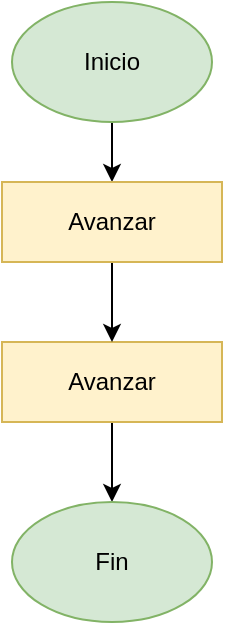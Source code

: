 <mxfile version="26.0.15" pages="10">
  <diagram id="C5RBs43oDa-KdzZeNtuy" name="Maze 1">
    <mxGraphModel grid="0" page="1" gridSize="10" guides="1" tooltips="1" connect="1" arrows="1" fold="1" pageScale="1" pageWidth="827" pageHeight="1169" math="0" shadow="0">
      <root>
        <object label="" id="WIyWlLk6GJQsqaUBKTNV-0">
          <mxCell />
        </object>
        <mxCell id="WIyWlLk6GJQsqaUBKTNV-1" parent="WIyWlLk6GJQsqaUBKTNV-0" />
        <mxCell id="lNbxIyndWfyPGCtf0kys-1" value="" style="edgeStyle=orthogonalEdgeStyle;rounded=0;orthogonalLoop=1;jettySize=auto;html=1;" edge="1" parent="WIyWlLk6GJQsqaUBKTNV-1" source="q9ImSeuvMhbNCHdWfSFt-0" target="q9ImSeuvMhbNCHdWfSFt-2">
          <mxGeometry relative="1" as="geometry" />
        </mxCell>
        <mxCell id="q9ImSeuvMhbNCHdWfSFt-0" value="Inicio" style="ellipse;whiteSpace=wrap;html=1;fillColor=#d5e8d4;strokeColor=#82b366;" vertex="1" parent="WIyWlLk6GJQsqaUBKTNV-1">
          <mxGeometry x="160" y="60" width="100" height="60" as="geometry" />
        </mxCell>
        <mxCell id="q9ImSeuvMhbNCHdWfSFt-5" style="edgeStyle=orthogonalEdgeStyle;rounded=0;orthogonalLoop=1;jettySize=auto;html=1;exitX=0.5;exitY=1;exitDx=0;exitDy=0;entryX=0.5;entryY=0;entryDx=0;entryDy=0;" edge="1" parent="WIyWlLk6GJQsqaUBKTNV-1" source="q9ImSeuvMhbNCHdWfSFt-1" target="q9ImSeuvMhbNCHdWfSFt-3">
          <mxGeometry relative="1" as="geometry" />
        </mxCell>
        <mxCell id="q9ImSeuvMhbNCHdWfSFt-1" value="Avanzar" style="rounded=0;whiteSpace=wrap;html=1;fillColor=#fff2cc;strokeColor=#d6b656;" vertex="1" parent="WIyWlLk6GJQsqaUBKTNV-1">
          <mxGeometry x="155" y="230" width="110" height="40" as="geometry" />
        </mxCell>
        <mxCell id="lNbxIyndWfyPGCtf0kys-2" value="" style="edgeStyle=orthogonalEdgeStyle;rounded=0;orthogonalLoop=1;jettySize=auto;html=1;" edge="1" parent="WIyWlLk6GJQsqaUBKTNV-1" source="q9ImSeuvMhbNCHdWfSFt-2" target="q9ImSeuvMhbNCHdWfSFt-1">
          <mxGeometry relative="1" as="geometry" />
        </mxCell>
        <mxCell id="q9ImSeuvMhbNCHdWfSFt-2" value="Avanzar" style="rounded=0;whiteSpace=wrap;html=1;fillColor=#fff2cc;strokeColor=#d6b656;" vertex="1" parent="WIyWlLk6GJQsqaUBKTNV-1">
          <mxGeometry x="155" y="150" width="110" height="40" as="geometry" />
        </mxCell>
        <mxCell id="q9ImSeuvMhbNCHdWfSFt-3" value="Fin" style="ellipse;whiteSpace=wrap;html=1;fillColor=#d5e8d4;strokeColor=#82b366;" vertex="1" parent="WIyWlLk6GJQsqaUBKTNV-1">
          <mxGeometry x="160" y="310" width="100" height="60" as="geometry" />
        </mxCell>
      </root>
    </mxGraphModel>
  </diagram>
  <diagram name="Maze 2" id="xLeY3JK1k-K9wL_eDaAi">
    <mxGraphModel grid="0" page="1" gridSize="10" guides="1" tooltips="1" connect="1" arrows="1" fold="1" pageScale="1" pageWidth="827" pageHeight="1169" math="0" shadow="0">
      <root>
        <object label="" id="eWAbbQelNKfvKveQxjId-0">
          <mxCell />
        </object>
        <mxCell id="eWAbbQelNKfvKveQxjId-1" parent="eWAbbQelNKfvKveQxjId-0" />
        <mxCell id="GWHrXbcT75hd5paqR2jF-2" style="edgeStyle=orthogonalEdgeStyle;rounded=0;orthogonalLoop=1;jettySize=auto;html=1;exitX=0.5;exitY=1;exitDx=0;exitDy=0;entryX=0.5;entryY=0;entryDx=0;entryDy=0;" edge="1" parent="eWAbbQelNKfvKveQxjId-1" source="0UqaMIrAf1Wf5Qk_LHZ6-0" target="ODAqleV5Y3lOjbVDqaVV-0">
          <mxGeometry relative="1" as="geometry" />
        </mxCell>
        <mxCell id="eWAbbQelNKfvKveQxjId-3" value="Inicio" style="ellipse;whiteSpace=wrap;html=1;fillColor=#d5e8d4;strokeColor=#82b366;" vertex="1" parent="eWAbbQelNKfvKveQxjId-1">
          <mxGeometry x="165" y="157" width="100" height="60" as="geometry" />
        </mxCell>
        <mxCell id="GWHrXbcT75hd5paqR2jF-1" style="edgeStyle=orthogonalEdgeStyle;rounded=0;orthogonalLoop=1;jettySize=auto;html=1;exitX=0.5;exitY=1;exitDx=0;exitDy=0;entryX=0.5;entryY=0;entryDx=0;entryDy=0;" edge="1" parent="eWAbbQelNKfvKveQxjId-1" source="eWAbbQelNKfvKveQxjId-5" target="eWAbbQelNKfvKveQxjId-6">
          <mxGeometry relative="1" as="geometry" />
        </mxCell>
        <mxCell id="eWAbbQelNKfvKveQxjId-5" value="Girar a la izquierda" style="rounded=0;whiteSpace=wrap;html=1;fillColor=#e1d5e7;strokeColor=#9673a6;" vertex="1" parent="eWAbbQelNKfvKveQxjId-1">
          <mxGeometry x="160" y="409" width="110" height="40" as="geometry" />
        </mxCell>
        <mxCell id="GWHrXbcT75hd5paqR2jF-4" style="edgeStyle=orthogonalEdgeStyle;rounded=0;orthogonalLoop=1;jettySize=auto;html=1;exitX=0.5;exitY=1;exitDx=0;exitDy=0;entryX=0.5;entryY=0;entryDx=0;entryDy=0;" edge="1" parent="eWAbbQelNKfvKveQxjId-1" source="eWAbbQelNKfvKveQxjId-6" target="ODAqleV5Y3lOjbVDqaVV-1">
          <mxGeometry relative="1" as="geometry" />
        </mxCell>
        <mxCell id="eWAbbQelNKfvKveQxjId-6" value="Avanzar" style="rounded=0;whiteSpace=wrap;html=1;fillColor=#fff2cc;strokeColor=#d6b656;" vertex="1" parent="eWAbbQelNKfvKveQxjId-1">
          <mxGeometry x="160" y="479" width="110" height="40" as="geometry" />
        </mxCell>
        <mxCell id="eWAbbQelNKfvKveQxjId-7" value="Fin" style="ellipse;whiteSpace=wrap;html=1;fillColor=#d5e8d4;strokeColor=#82b366;" vertex="1" parent="eWAbbQelNKfvKveQxjId-1">
          <mxGeometry x="165" y="689" width="100" height="60" as="geometry" />
        </mxCell>
        <mxCell id="GWHrXbcT75hd5paqR2jF-3" style="edgeStyle=orthogonalEdgeStyle;rounded=0;orthogonalLoop=1;jettySize=auto;html=1;exitX=0.5;exitY=1;exitDx=0;exitDy=0;entryX=0.5;entryY=0;entryDx=0;entryDy=0;" edge="1" parent="eWAbbQelNKfvKveQxjId-1" source="ODAqleV5Y3lOjbVDqaVV-0" target="eWAbbQelNKfvKveQxjId-5">
          <mxGeometry relative="1" as="geometry" />
        </mxCell>
        <mxCell id="h7QZcWLGPaQrqeLIFbZY-2" style="edgeStyle=orthogonalEdgeStyle;rounded=0;orthogonalLoop=1;jettySize=auto;html=1;exitX=0;exitY=0.5;exitDx=0;exitDy=0;entryX=0;entryY=0.5;entryDx=0;entryDy=0;" edge="1" parent="eWAbbQelNKfvKveQxjId-1" source="ODAqleV5Y3lOjbVDqaVV-0" target="0UqaMIrAf1Wf5Qk_LHZ6-0">
          <mxGeometry relative="1" as="geometry">
            <Array as="points">
              <mxPoint x="111" y="359" />
              <mxPoint x="111" y="275" />
            </Array>
          </mxGeometry>
        </mxCell>
        <mxCell id="ODAqleV5Y3lOjbVDqaVV-0" value="Avanzar" style="rounded=0;whiteSpace=wrap;html=1;fillColor=#fff2cc;strokeColor=#d6b656;" vertex="1" parent="eWAbbQelNKfvKveQxjId-1">
          <mxGeometry x="160" y="339" width="110" height="40" as="geometry" />
        </mxCell>
        <mxCell id="GWHrXbcT75hd5paqR2jF-5" style="edgeStyle=orthogonalEdgeStyle;rounded=0;orthogonalLoop=1;jettySize=auto;html=1;exitX=0.5;exitY=1;exitDx=0;exitDy=0;entryX=0.5;entryY=0;entryDx=0;entryDy=0;" edge="1" parent="eWAbbQelNKfvKveQxjId-1" source="ODAqleV5Y3lOjbVDqaVV-1" target="ODAqleV5Y3lOjbVDqaVV-3">
          <mxGeometry relative="1" as="geometry" />
        </mxCell>
        <mxCell id="ODAqleV5Y3lOjbVDqaVV-1" value="Girar a la derecha" style="rounded=0;whiteSpace=wrap;html=1;fillColor=#e1d5e7;strokeColor=#9673a6;" vertex="1" parent="eWAbbQelNKfvKveQxjId-1">
          <mxGeometry x="160" y="549" width="110" height="40" as="geometry" />
        </mxCell>
        <mxCell id="GWHrXbcT75hd5paqR2jF-6" style="edgeStyle=orthogonalEdgeStyle;rounded=0;orthogonalLoop=1;jettySize=auto;html=1;exitX=0.5;exitY=1;exitDx=0;exitDy=0;entryX=0.5;entryY=0;entryDx=0;entryDy=0;" edge="1" parent="eWAbbQelNKfvKveQxjId-1" source="ODAqleV5Y3lOjbVDqaVV-3" target="eWAbbQelNKfvKveQxjId-7">
          <mxGeometry relative="1" as="geometry" />
        </mxCell>
        <mxCell id="ODAqleV5Y3lOjbVDqaVV-3" value="Avanzar" style="rounded=0;whiteSpace=wrap;html=1;fillColor=#fff2cc;strokeColor=#d6b656;" vertex="1" parent="eWAbbQelNKfvKveQxjId-1">
          <mxGeometry x="160" y="619" width="110" height="40" as="geometry" />
        </mxCell>
        <mxCell id="0UqaMIrAf1Wf5Qk_LHZ6-1" value="" style="edgeStyle=orthogonalEdgeStyle;rounded=0;orthogonalLoop=1;jettySize=auto;html=1;exitX=0.5;exitY=1;exitDx=0;exitDy=0;entryX=0.5;entryY=0;entryDx=0;entryDy=0;" edge="1" parent="eWAbbQelNKfvKveQxjId-1" source="eWAbbQelNKfvKveQxjId-3" target="0UqaMIrAf1Wf5Qk_LHZ6-0">
          <mxGeometry relative="1" as="geometry">
            <mxPoint x="215" y="135" as="sourcePoint" />
            <mxPoint x="215" y="339" as="targetPoint" />
          </mxGeometry>
        </mxCell>
        <mxCell id="h7QZcWLGPaQrqeLIFbZY-1" style="edgeStyle=orthogonalEdgeStyle;rounded=0;orthogonalLoop=1;jettySize=auto;html=1;exitX=1;exitY=0.5;exitDx=0;exitDy=0;entryX=1;entryY=0.5;entryDx=0;entryDy=0;" edge="1" parent="eWAbbQelNKfvKveQxjId-1" source="0UqaMIrAf1Wf5Qk_LHZ6-0" target="eWAbbQelNKfvKveQxjId-7">
          <mxGeometry relative="1" as="geometry" />
        </mxCell>
        <mxCell id="0UqaMIrAf1Wf5Qk_LHZ6-0" value="Mientras (avatar!=meta)" style="rhombus;whiteSpace=wrap;html=1;fillColor=#f8cecc;strokeColor=#b85450;" vertex="1" parent="eWAbbQelNKfvKveQxjId-1">
          <mxGeometry x="134.25" y="238" width="161.5" height="73" as="geometry" />
        </mxCell>
        <mxCell id="h7QZcWLGPaQrqeLIFbZY-3" value="No" style="text;html=1;align=center;verticalAlign=middle;whiteSpace=wrap;rounded=0;" vertex="1" parent="eWAbbQelNKfvKveQxjId-1">
          <mxGeometry x="282" y="252" width="60" height="30" as="geometry" />
        </mxCell>
        <mxCell id="h7QZcWLGPaQrqeLIFbZY-4" value="Si" style="text;html=1;align=center;verticalAlign=middle;whiteSpace=wrap;rounded=0;" vertex="1" parent="eWAbbQelNKfvKveQxjId-1">
          <mxGeometry x="167" y="306" width="60" height="30" as="geometry" />
        </mxCell>
      </root>
    </mxGraphModel>
  </diagram>
  <diagram name="Maze 3" id="GX_OpWTbNuQJCNo0JiHS">
    <mxGraphModel grid="0" page="1" gridSize="10" guides="1" tooltips="1" connect="1" arrows="1" fold="1" pageScale="1" pageWidth="827" pageHeight="1169" math="0" shadow="0">
      <root>
        <object label="" id="vf6O0I3QBfcexqoi14Es-0">
          <mxCell />
        </object>
        <mxCell id="vf6O0I3QBfcexqoi14Es-1" parent="vf6O0I3QBfcexqoi14Es-0" />
        <mxCell id="M2ncnHnghbb2UGD4jL_7-1" style="edgeStyle=orthogonalEdgeStyle;rounded=0;orthogonalLoop=1;jettySize=auto;html=1;exitX=0.5;exitY=1;exitDx=0;exitDy=0;entryX=0.5;entryY=0;entryDx=0;entryDy=0;" edge="1" parent="vf6O0I3QBfcexqoi14Es-1" source="vf6O0I3QBfcexqoi14Es-3" target="M2ncnHnghbb2UGD4jL_7-0">
          <mxGeometry relative="1" as="geometry" />
        </mxCell>
        <mxCell id="vf6O0I3QBfcexqoi14Es-3" value="Inicio" style="ellipse;whiteSpace=wrap;html=1;fillColor=#d5e8d4;strokeColor=#82b366;" vertex="1" parent="vf6O0I3QBfcexqoi14Es-1">
          <mxGeometry x="167" y="90" width="100" height="60" as="geometry" />
        </mxCell>
        <mxCell id="vf6O0I3QBfcexqoi14Es-7" value="Fin" style="ellipse;whiteSpace=wrap;html=1;fillColor=#d5e8d4;strokeColor=#82b366;" vertex="1" parent="vf6O0I3QBfcexqoi14Es-1">
          <mxGeometry x="165" y="344" width="100" height="60" as="geometry" />
        </mxCell>
        <mxCell id="M2ncnHnghbb2UGD4jL_7-3" style="edgeStyle=orthogonalEdgeStyle;rounded=0;orthogonalLoop=1;jettySize=auto;html=1;exitX=0.5;exitY=1;exitDx=0;exitDy=0;entryX=0.5;entryY=0;entryDx=0;entryDy=0;" edge="1" parent="vf6O0I3QBfcexqoi14Es-1" source="vf6O0I3QBfcexqoi14Es-8" target="vf6O0I3QBfcexqoi14Es-7">
          <mxGeometry relative="1" as="geometry" />
        </mxCell>
        <mxCell id="M2ncnHnghbb2UGD4jL_7-6" style="edgeStyle=orthogonalEdgeStyle;rounded=0;orthogonalLoop=1;jettySize=auto;html=1;exitX=0;exitY=0.5;exitDx=0;exitDy=0;entryX=0;entryY=0.5;entryDx=0;entryDy=0;" edge="1" parent="vf6O0I3QBfcexqoi14Es-1" source="vf6O0I3QBfcexqoi14Es-8" target="M2ncnHnghbb2UGD4jL_7-0">
          <mxGeometry relative="1" as="geometry">
            <Array as="points">
              <mxPoint x="112" y="297" />
              <mxPoint x="112" y="214" />
            </Array>
          </mxGeometry>
        </mxCell>
        <mxCell id="vf6O0I3QBfcexqoi14Es-8" value="Avanzar" style="rounded=0;whiteSpace=wrap;html=1;fillColor=#fff2cc;strokeColor=#d6b656;" vertex="1" parent="vf6O0I3QBfcexqoi14Es-1">
          <mxGeometry x="160" y="277" width="110" height="40" as="geometry" />
        </mxCell>
        <mxCell id="M2ncnHnghbb2UGD4jL_7-2" style="edgeStyle=orthogonalEdgeStyle;rounded=0;orthogonalLoop=1;jettySize=auto;html=1;exitX=0.5;exitY=1;exitDx=0;exitDy=0;entryX=0.5;entryY=0;entryDx=0;entryDy=0;" edge="1" parent="vf6O0I3QBfcexqoi14Es-1" source="M2ncnHnghbb2UGD4jL_7-0" target="vf6O0I3QBfcexqoi14Es-8">
          <mxGeometry relative="1" as="geometry" />
        </mxCell>
        <mxCell id="M2ncnHnghbb2UGD4jL_7-5" style="edgeStyle=orthogonalEdgeStyle;rounded=0;orthogonalLoop=1;jettySize=auto;html=1;exitX=1;exitY=0.5;exitDx=0;exitDy=0;entryX=1;entryY=0.5;entryDx=0;entryDy=0;" edge="1" parent="vf6O0I3QBfcexqoi14Es-1" source="M2ncnHnghbb2UGD4jL_7-0" target="vf6O0I3QBfcexqoi14Es-7">
          <mxGeometry relative="1" as="geometry" />
        </mxCell>
        <mxCell id="M2ncnHnghbb2UGD4jL_7-0" value="Mientras (avatar!=meta)" style="rhombus;whiteSpace=wrap;html=1;fillColor=#f8cecc;strokeColor=#b85450;" vertex="1" parent="vf6O0I3QBfcexqoi14Es-1">
          <mxGeometry x="134.25" y="177" width="161.5" height="73" as="geometry" />
        </mxCell>
        <mxCell id="M2ncnHnghbb2UGD4jL_7-7" value="Si" style="text;html=1;align=center;verticalAlign=middle;whiteSpace=wrap;rounded=0;" vertex="1" parent="vf6O0I3QBfcexqoi14Es-1">
          <mxGeometry x="167" y="247" width="60" height="30" as="geometry" />
        </mxCell>
        <mxCell id="M2ncnHnghbb2UGD4jL_7-11" value="No" style="text;html=1;align=center;verticalAlign=middle;whiteSpace=wrap;rounded=0;" vertex="1" parent="vf6O0I3QBfcexqoi14Es-1">
          <mxGeometry x="275" y="188" width="60" height="30" as="geometry" />
        </mxCell>
      </root>
    </mxGraphModel>
  </diagram>
  <diagram name="Maze 4" id="AOimOrfKdyatUBLZKbT0">
    <mxGraphModel dx="794" dy="436" grid="1" gridSize="10" guides="1" tooltips="1" connect="1" arrows="1" fold="1" page="1" pageScale="1" pageWidth="827" pageHeight="1169" math="0" shadow="0">
      <root>
        <object label="" id="5sFkzkgpcINkqiPhBMsN-0">
          <mxCell />
        </object>
        <mxCell id="5sFkzkgpcINkqiPhBMsN-1" parent="5sFkzkgpcINkqiPhBMsN-0" />
        <mxCell id="5sFkzkgpcINkqiPhBMsN-2" value="" style="rounded=0;html=1;jettySize=auto;orthogonalLoop=1;fontSize=11;endArrow=block;endFill=0;endSize=8;strokeWidth=1;shadow=0;labelBackgroundColor=none;edgeStyle=orthogonalEdgeStyle;exitX=0.5;exitY=1;exitDx=0;exitDy=0;entryX=0.5;entryY=0;entryDx=0;entryDy=0;" edge="1" parent="5sFkzkgpcINkqiPhBMsN-1" source="5sFkzkgpcINkqiPhBMsN-3" target="5sFkzkgpcINkqiPhBMsN-5">
          <mxGeometry relative="1" as="geometry">
            <mxPoint x="50" y="230" as="targetPoint" />
          </mxGeometry>
        </mxCell>
        <mxCell id="5sFkzkgpcINkqiPhBMsN-3" value="Inicio" style="ellipse;whiteSpace=wrap;html=1;" vertex="1" parent="5sFkzkgpcINkqiPhBMsN-1">
          <mxGeometry x="165" y="80" width="100" height="60" as="geometry" />
        </mxCell>
        <mxCell id="5sFkzkgpcINkqiPhBMsN-4" style="edgeStyle=orthogonalEdgeStyle;rounded=0;orthogonalLoop=1;jettySize=auto;html=1;exitX=0.5;exitY=1;exitDx=0;exitDy=0;entryX=0.5;entryY=0;entryDx=0;entryDy=0;" edge="1" parent="5sFkzkgpcINkqiPhBMsN-1" source="5sFkzkgpcINkqiPhBMsN-5" target="5sFkzkgpcINkqiPhBMsN-7">
          <mxGeometry relative="1" as="geometry" />
        </mxCell>
        <mxCell id="5sFkzkgpcINkqiPhBMsN-5" value="Girar a la izquierda" style="rounded=0;whiteSpace=wrap;html=1;" vertex="1" parent="5sFkzkgpcINkqiPhBMsN-1">
          <mxGeometry x="160" y="230" width="110" height="40" as="geometry" />
        </mxCell>
        <mxCell id="5sFkzkgpcINkqiPhBMsN-6" value="Avanzar" style="rounded=0;whiteSpace=wrap;html=1;" vertex="1" parent="5sFkzkgpcINkqiPhBMsN-1">
          <mxGeometry x="160" y="300" width="110" height="40" as="geometry" />
        </mxCell>
        <mxCell id="5sFkzkgpcINkqiPhBMsN-7" value="Fin" style="ellipse;whiteSpace=wrap;html=1;" vertex="1" parent="5sFkzkgpcINkqiPhBMsN-1">
          <mxGeometry x="165" y="510" width="100" height="60" as="geometry" />
        </mxCell>
        <mxCell id="5sFkzkgpcINkqiPhBMsN-8" value="Avanzar" style="rounded=0;whiteSpace=wrap;html=1;" vertex="1" parent="5sFkzkgpcINkqiPhBMsN-1">
          <mxGeometry x="160" y="160" width="110" height="40" as="geometry" />
        </mxCell>
        <mxCell id="5sFkzkgpcINkqiPhBMsN-9" value="Girar a la derecha" style="rounded=0;whiteSpace=wrap;html=1;" vertex="1" parent="5sFkzkgpcINkqiPhBMsN-1">
          <mxGeometry x="160" y="370" width="110" height="40" as="geometry" />
        </mxCell>
        <mxCell id="5sFkzkgpcINkqiPhBMsN-10" value="Avanzar" style="rounded=0;whiteSpace=wrap;html=1;" vertex="1" parent="5sFkzkgpcINkqiPhBMsN-1">
          <mxGeometry x="160" y="440" width="110" height="40" as="geometry" />
        </mxCell>
      </root>
    </mxGraphModel>
  </diagram>
  <diagram name="Lv Maze 5" id="GTnnnJMWoXmLqktAYnkH">
    <mxGraphModel grid="0" page="1" gridSize="10" guides="1" tooltips="1" connect="1" arrows="1" fold="1" pageScale="1" pageWidth="827" pageHeight="1169" math="0" shadow="0">
      <root>
        <object label="" id="T_Uz_qkjNui-0_t-_GEA-0">
          <mxCell />
        </object>
        <mxCell id="T_Uz_qkjNui-0_t-_GEA-1" parent="T_Uz_qkjNui-0_t-_GEA-0" />
        <mxCell id="YZF6mEg84i6d9HVhI9vv-1" style="edgeStyle=orthogonalEdgeStyle;rounded=0;orthogonalLoop=1;jettySize=auto;html=1;exitX=0.5;exitY=1;exitDx=0;exitDy=0;entryX=0.5;entryY=0;entryDx=0;entryDy=0;" edge="1" parent="T_Uz_qkjNui-0_t-_GEA-1" source="T_Uz_qkjNui-0_t-_GEA-3" target="T_Uz_qkjNui-0_t-_GEA-11">
          <mxGeometry relative="1" as="geometry" />
        </mxCell>
        <mxCell id="T_Uz_qkjNui-0_t-_GEA-3" value="Inicio" style="ellipse;whiteSpace=wrap;html=1;fillColor=#d5e8d4;strokeColor=#82b366;" vertex="1" parent="T_Uz_qkjNui-0_t-_GEA-1">
          <mxGeometry x="165" y="157" width="100" height="60" as="geometry" />
        </mxCell>
        <mxCell id="YZF6mEg84i6d9HVhI9vv-4" style="edgeStyle=orthogonalEdgeStyle;rounded=0;orthogonalLoop=1;jettySize=auto;html=1;exitX=0.5;exitY=1;exitDx=0;exitDy=0;entryX=0.5;entryY=0;entryDx=0;entryDy=0;" edge="1" parent="T_Uz_qkjNui-0_t-_GEA-1" source="T_Uz_qkjNui-0_t-_GEA-5" target="T_Uz_qkjNui-0_t-_GEA-18">
          <mxGeometry relative="1" as="geometry" />
        </mxCell>
        <mxCell id="T_Uz_qkjNui-0_t-_GEA-5" value="Girar a la izquierda" style="rounded=0;whiteSpace=wrap;html=1;fillColor=#e1d5e7;strokeColor=#9673a6;" vertex="1" parent="T_Uz_qkjNui-0_t-_GEA-1">
          <mxGeometry x="160" y="394" width="110" height="43" as="geometry" />
        </mxCell>
        <mxCell id="YZF6mEg84i6d9HVhI9vv-3" style="edgeStyle=orthogonalEdgeStyle;rounded=0;orthogonalLoop=1;jettySize=auto;html=1;exitX=0.5;exitY=1;exitDx=0;exitDy=0;entryX=0.5;entryY=0;entryDx=0;entryDy=0;" edge="1" parent="T_Uz_qkjNui-0_t-_GEA-1" source="T_Uz_qkjNui-0_t-_GEA-7" target="T_Uz_qkjNui-0_t-_GEA-5">
          <mxGeometry relative="1" as="geometry" />
        </mxCell>
        <mxCell id="T_Uz_qkjNui-0_t-_GEA-7" value="Avanzar" style="rounded=0;whiteSpace=wrap;html=1;fillColor=#fff2cc;strokeColor=#d6b656;" vertex="1" parent="T_Uz_qkjNui-0_t-_GEA-1">
          <mxGeometry x="160" y="323" width="110" height="40" as="geometry" />
        </mxCell>
        <mxCell id="T_Uz_qkjNui-0_t-_GEA-8" value="Fin" style="ellipse;whiteSpace=wrap;html=1;fillColor=#d5e8d4;strokeColor=#82b366;" vertex="1" parent="T_Uz_qkjNui-0_t-_GEA-1">
          <mxGeometry x="165" y="639" width="100" height="60" as="geometry" />
        </mxCell>
        <mxCell id="YZF6mEg84i6d9HVhI9vv-2" style="edgeStyle=orthogonalEdgeStyle;rounded=0;orthogonalLoop=1;jettySize=auto;html=1;exitX=0.5;exitY=1;exitDx=0;exitDy=0;entryX=0.5;entryY=0;entryDx=0;entryDy=0;" edge="1" parent="T_Uz_qkjNui-0_t-_GEA-1" source="T_Uz_qkjNui-0_t-_GEA-11" target="T_Uz_qkjNui-0_t-_GEA-7">
          <mxGeometry relative="1" as="geometry" />
        </mxCell>
        <mxCell id="T_Uz_qkjNui-0_t-_GEA-11" value="Avanzar" style="rounded=0;whiteSpace=wrap;html=1;fillColor=#fff2cc;strokeColor=#d6b656;" vertex="1" parent="T_Uz_qkjNui-0_t-_GEA-1">
          <mxGeometry x="160" y="249" width="110" height="40" as="geometry" />
        </mxCell>
        <mxCell id="T_Uz_qkjNui-0_t-_GEA-14" style="edgeStyle=orthogonalEdgeStyle;rounded=0;orthogonalLoop=1;jettySize=auto;html=1;exitX=0.5;exitY=1;exitDx=0;exitDy=0;entryX=0.5;entryY=0;entryDx=0;entryDy=0;" edge="1" parent="T_Uz_qkjNui-0_t-_GEA-1" source="T_Uz_qkjNui-0_t-_GEA-15" target="T_Uz_qkjNui-0_t-_GEA-8">
          <mxGeometry relative="1" as="geometry" />
        </mxCell>
        <mxCell id="YZF6mEg84i6d9HVhI9vv-7" style="edgeStyle=orthogonalEdgeStyle;rounded=0;orthogonalLoop=1;jettySize=auto;html=1;exitX=0;exitY=0.5;exitDx=0;exitDy=0;entryX=0;entryY=0.5;entryDx=0;entryDy=0;" edge="1" parent="T_Uz_qkjNui-0_t-_GEA-1" source="T_Uz_qkjNui-0_t-_GEA-15" target="T_Uz_qkjNui-0_t-_GEA-18">
          <mxGeometry relative="1" as="geometry">
            <Array as="points">
              <mxPoint x="110" y="591" />
              <mxPoint x="110" y="502" />
            </Array>
          </mxGeometry>
        </mxCell>
        <mxCell id="T_Uz_qkjNui-0_t-_GEA-15" value="Avanzar" style="rounded=0;whiteSpace=wrap;html=1;fillColor=#fff2cc;strokeColor=#d6b656;" vertex="1" parent="T_Uz_qkjNui-0_t-_GEA-1">
          <mxGeometry x="160" y="571" width="110" height="40" as="geometry" />
        </mxCell>
        <mxCell id="YZF6mEg84i6d9HVhI9vv-5" style="edgeStyle=orthogonalEdgeStyle;rounded=0;orthogonalLoop=1;jettySize=auto;html=1;exitX=0.5;exitY=1;exitDx=0;exitDy=0;entryX=0.5;entryY=0;entryDx=0;entryDy=0;" edge="1" parent="T_Uz_qkjNui-0_t-_GEA-1" source="T_Uz_qkjNui-0_t-_GEA-18" target="T_Uz_qkjNui-0_t-_GEA-15">
          <mxGeometry relative="1" as="geometry" />
        </mxCell>
        <mxCell id="YZF6mEg84i6d9HVhI9vv-6" style="edgeStyle=orthogonalEdgeStyle;rounded=0;orthogonalLoop=1;jettySize=auto;html=1;exitX=1;exitY=0.5;exitDx=0;exitDy=0;entryX=1;entryY=0.5;entryDx=0;entryDy=0;" edge="1" parent="T_Uz_qkjNui-0_t-_GEA-1" source="T_Uz_qkjNui-0_t-_GEA-18" target="T_Uz_qkjNui-0_t-_GEA-8">
          <mxGeometry relative="1" as="geometry" />
        </mxCell>
        <mxCell id="T_Uz_qkjNui-0_t-_GEA-18" value="Mientras (avatar!=meta)" style="rhombus;whiteSpace=wrap;html=1;fillColor=#f8cecc;strokeColor=#b85450;" vertex="1" parent="T_Uz_qkjNui-0_t-_GEA-1">
          <mxGeometry x="134.25" y="465" width="161.5" height="73" as="geometry" />
        </mxCell>
        <mxCell id="T_Uz_qkjNui-0_t-_GEA-19" value="No" style="text;html=1;align=center;verticalAlign=middle;whiteSpace=wrap;rounded=0;" vertex="1" parent="T_Uz_qkjNui-0_t-_GEA-1">
          <mxGeometry x="281" y="478" width="60" height="30" as="geometry" />
        </mxCell>
        <mxCell id="T_Uz_qkjNui-0_t-_GEA-20" value="Si" style="text;html=1;align=center;verticalAlign=middle;whiteSpace=wrap;rounded=0;" vertex="1" parent="T_Uz_qkjNui-0_t-_GEA-1">
          <mxGeometry x="170" y="535" width="60" height="30" as="geometry" />
        </mxCell>
      </root>
    </mxGraphModel>
  </diagram>
  <diagram name="Lv Maze 6" id="ALTt1kKQJiURyJHher2Y">
    <mxGraphModel grid="0" page="1" gridSize="10" guides="1" tooltips="1" connect="1" arrows="1" fold="1" pageScale="1" pageWidth="827" pageHeight="1169" math="0" shadow="0">
      <root>
        <object label="" id="QPD4beMsfIuTnH1juohF-0">
          <mxCell />
        </object>
        <mxCell id="QPD4beMsfIuTnH1juohF-1" parent="QPD4beMsfIuTnH1juohF-0" />
        <mxCell id="Zt0quSvaP1jIfyblQpZo-1" style="edgeStyle=orthogonalEdgeStyle;rounded=0;orthogonalLoop=1;jettySize=auto;html=1;exitX=0.5;exitY=1;exitDx=0;exitDy=0;entryX=0.5;entryY=0;entryDx=0;entryDy=0;" edge="1" parent="QPD4beMsfIuTnH1juohF-1" source="QPD4beMsfIuTnH1juohF-3" target="Zt0quSvaP1jIfyblQpZo-0">
          <mxGeometry relative="1" as="geometry" />
        </mxCell>
        <mxCell id="QPD4beMsfIuTnH1juohF-3" value="Inicio" style="ellipse;whiteSpace=wrap;html=1;fillColor=#d5e8d4;strokeColor=#82b366;" vertex="1" parent="QPD4beMsfIuTnH1juohF-1">
          <mxGeometry x="165" y="157" width="100" height="60" as="geometry" />
        </mxCell>
        <mxCell id="Zt0quSvaP1jIfyblQpZo-9" style="edgeStyle=orthogonalEdgeStyle;rounded=0;orthogonalLoop=1;jettySize=auto;html=1;exitX=0.5;exitY=1;exitDx=0;exitDy=0;entryX=0.5;entryY=0;entryDx=0;entryDy=0;" edge="1" parent="QPD4beMsfIuTnH1juohF-1" source="QPD4beMsfIuTnH1juohF-5" target="QPD4beMsfIuTnH1juohF-13">
          <mxGeometry relative="1" as="geometry" />
        </mxCell>
        <mxCell id="QPD4beMsfIuTnH1juohF-5" value="Girar a la izquierda" style="rounded=0;whiteSpace=wrap;html=1;fillColor=#e1d5e7;strokeColor=#9673a6;" vertex="1" parent="QPD4beMsfIuTnH1juohF-1">
          <mxGeometry x="160" y="492" width="110" height="43" as="geometry" />
        </mxCell>
        <mxCell id="Zt0quSvaP1jIfyblQpZo-3" style="edgeStyle=orthogonalEdgeStyle;rounded=0;orthogonalLoop=1;jettySize=auto;html=1;exitX=0.5;exitY=1;exitDx=0;exitDy=0;entryX=0.5;entryY=0;entryDx=0;entryDy=0;" edge="1" parent="QPD4beMsfIuTnH1juohF-1" source="QPD4beMsfIuTnH1juohF-7" target="QPD4beMsfIuTnH1juohF-16">
          <mxGeometry relative="1" as="geometry" />
        </mxCell>
        <mxCell id="Zt0quSvaP1jIfyblQpZo-5" style="edgeStyle=orthogonalEdgeStyle;rounded=0;orthogonalLoop=1;jettySize=auto;html=1;exitX=0;exitY=0.5;exitDx=0;exitDy=0;entryX=0;entryY=0.5;entryDx=0;entryDy=0;" edge="1" parent="QPD4beMsfIuTnH1juohF-1" source="QPD4beMsfIuTnH1juohF-7" target="Zt0quSvaP1jIfyblQpZo-0">
          <mxGeometry relative="1" as="geometry">
            <Array as="points">
              <mxPoint x="107" y="351" />
              <mxPoint x="107" y="271" />
            </Array>
          </mxGeometry>
        </mxCell>
        <mxCell id="QPD4beMsfIuTnH1juohF-7" value="Avanzar" style="rounded=0;whiteSpace=wrap;html=1;fillColor=#fff2cc;strokeColor=#d6b656;" vertex="1" parent="QPD4beMsfIuTnH1juohF-1">
          <mxGeometry x="160" y="331" width="110" height="40" as="geometry" />
        </mxCell>
        <mxCell id="QPD4beMsfIuTnH1juohF-8" value="Fin" style="ellipse;whiteSpace=wrap;html=1;fillColor=#d5e8d4;strokeColor=#82b366;" vertex="1" parent="QPD4beMsfIuTnH1juohF-1">
          <mxGeometry x="165" y="639" width="100" height="60" as="geometry" />
        </mxCell>
        <mxCell id="QPD4beMsfIuTnH1juohF-11" style="edgeStyle=orthogonalEdgeStyle;rounded=0;orthogonalLoop=1;jettySize=auto;html=1;exitX=0.5;exitY=1;exitDx=0;exitDy=0;entryX=0.5;entryY=0;entryDx=0;entryDy=0;" edge="1" parent="QPD4beMsfIuTnH1juohF-1" source="QPD4beMsfIuTnH1juohF-13" target="QPD4beMsfIuTnH1juohF-8">
          <mxGeometry relative="1" as="geometry" />
        </mxCell>
        <mxCell id="QPD4beMsfIuTnH1juohF-13" value="Avanzar" style="rounded=0;whiteSpace=wrap;html=1;fillColor=#fff2cc;strokeColor=#d6b656;" vertex="1" parent="QPD4beMsfIuTnH1juohF-1">
          <mxGeometry x="160" y="571" width="110" height="40" as="geometry" />
        </mxCell>
        <mxCell id="Zt0quSvaP1jIfyblQpZo-8" style="edgeStyle=orthogonalEdgeStyle;rounded=0;orthogonalLoop=1;jettySize=auto;html=1;exitX=0.5;exitY=1;exitDx=0;exitDy=0;entryX=0.5;entryY=0;entryDx=0;entryDy=0;" edge="1" parent="QPD4beMsfIuTnH1juohF-1" source="QPD4beMsfIuTnH1juohF-16" target="QPD4beMsfIuTnH1juohF-5">
          <mxGeometry relative="1" as="geometry" />
        </mxCell>
        <mxCell id="QPD4beMsfIuTnH1juohF-16" value="¿hay camino hacia la izquierda?" style="rhombus;whiteSpace=wrap;html=1;fillColor=#f8cecc;strokeColor=#b85450;" vertex="1" parent="QPD4beMsfIuTnH1juohF-1">
          <mxGeometry x="134.25" y="396" width="161.5" height="73" as="geometry" />
        </mxCell>
        <mxCell id="QPD4beMsfIuTnH1juohF-17" value="No" style="text;html=1;align=center;verticalAlign=middle;whiteSpace=wrap;rounded=0;" vertex="1" parent="QPD4beMsfIuTnH1juohF-1">
          <mxGeometry x="279" y="242" width="60" height="30" as="geometry" />
        </mxCell>
        <mxCell id="Zt0quSvaP1jIfyblQpZo-2" style="edgeStyle=orthogonalEdgeStyle;rounded=0;orthogonalLoop=1;jettySize=auto;html=1;exitX=0.5;exitY=1;exitDx=0;exitDy=0;entryX=0.5;entryY=0;entryDx=0;entryDy=0;" edge="1" parent="QPD4beMsfIuTnH1juohF-1" source="Zt0quSvaP1jIfyblQpZo-0" target="QPD4beMsfIuTnH1juohF-7">
          <mxGeometry relative="1" as="geometry" />
        </mxCell>
        <mxCell id="Zt0quSvaP1jIfyblQpZo-4" style="edgeStyle=orthogonalEdgeStyle;rounded=0;orthogonalLoop=1;jettySize=auto;html=1;exitX=1;exitY=0.5;exitDx=0;exitDy=0;entryX=1;entryY=0.5;entryDx=0;entryDy=0;" edge="1" parent="QPD4beMsfIuTnH1juohF-1" source="Zt0quSvaP1jIfyblQpZo-0" target="QPD4beMsfIuTnH1juohF-16">
          <mxGeometry relative="1" as="geometry" />
        </mxCell>
        <mxCell id="Zt0quSvaP1jIfyblQpZo-0" value="Mientras (avatar!=meta)" style="rhombus;whiteSpace=wrap;html=1;fillColor=#f8cecc;strokeColor=#b85450;" vertex="1" parent="QPD4beMsfIuTnH1juohF-1">
          <mxGeometry x="134.25" y="234" width="161.5" height="73" as="geometry" />
        </mxCell>
        <mxCell id="Zt0quSvaP1jIfyblQpZo-7" value="Si" style="text;html=1;align=center;verticalAlign=middle;whiteSpace=wrap;rounded=0;" vertex="1" parent="QPD4beMsfIuTnH1juohF-1">
          <mxGeometry x="165" y="301" width="60" height="30" as="geometry" />
        </mxCell>
        <mxCell id="Zt0quSvaP1jIfyblQpZo-12" value="Si" style="text;html=1;align=center;verticalAlign=middle;whiteSpace=wrap;rounded=0;" vertex="1" parent="QPD4beMsfIuTnH1juohF-1">
          <mxGeometry x="170" y="462" width="60" height="30" as="geometry" />
        </mxCell>
      </root>
    </mxGraphModel>
  </diagram>
  <diagram name="Lv Maze 7" id="zp-fKipH4fu8iQCzZgwC">
    <mxGraphModel grid="0" page="1" gridSize="10" guides="1" tooltips="1" connect="1" arrows="1" fold="1" pageScale="1" pageWidth="827" pageHeight="1169" math="0" shadow="0">
      <root>
        <object label="" id="DkaQbVP7UoNh8uB5CGjm-0">
          <mxCell />
        </object>
        <mxCell id="DkaQbVP7UoNh8uB5CGjm-1" parent="DkaQbVP7UoNh8uB5CGjm-0" />
        <mxCell id="DkaQbVP7UoNh8uB5CGjm-2" style="edgeStyle=orthogonalEdgeStyle;rounded=0;orthogonalLoop=1;jettySize=auto;html=1;exitX=0.5;exitY=1;exitDx=0;exitDy=0;entryX=0.5;entryY=0;entryDx=0;entryDy=0;" edge="1" parent="DkaQbVP7UoNh8uB5CGjm-1" source="DkaQbVP7UoNh8uB5CGjm-3" target="DkaQbVP7UoNh8uB5CGjm-17">
          <mxGeometry relative="1" as="geometry" />
        </mxCell>
        <mxCell id="DkaQbVP7UoNh8uB5CGjm-3" value="Inicio" style="ellipse;whiteSpace=wrap;html=1;fillColor=#d5e8d4;strokeColor=#82b366;" vertex="1" parent="DkaQbVP7UoNh8uB5CGjm-1">
          <mxGeometry x="165" y="157" width="100" height="60" as="geometry" />
        </mxCell>
        <mxCell id="DkaQbVP7UoNh8uB5CGjm-4" style="edgeStyle=orthogonalEdgeStyle;rounded=0;orthogonalLoop=1;jettySize=auto;html=1;exitX=0.5;exitY=1;exitDx=0;exitDy=0;entryX=0.5;entryY=0;entryDx=0;entryDy=0;" edge="1" parent="DkaQbVP7UoNh8uB5CGjm-1" source="DkaQbVP7UoNh8uB5CGjm-5" target="DkaQbVP7UoNh8uB5CGjm-11">
          <mxGeometry relative="1" as="geometry" />
        </mxCell>
        <mxCell id="DkaQbVP7UoNh8uB5CGjm-5" value="Girar a la derecha" style="rounded=0;whiteSpace=wrap;html=1;fillColor=#e1d5e7;strokeColor=#9673a6;" vertex="1" parent="DkaQbVP7UoNh8uB5CGjm-1">
          <mxGeometry x="160" y="492" width="110" height="43" as="geometry" />
        </mxCell>
        <mxCell id="DkaQbVP7UoNh8uB5CGjm-6" style="edgeStyle=orthogonalEdgeStyle;rounded=0;orthogonalLoop=1;jettySize=auto;html=1;exitX=0.5;exitY=1;exitDx=0;exitDy=0;entryX=0.5;entryY=0;entryDx=0;entryDy=0;" edge="1" parent="DkaQbVP7UoNh8uB5CGjm-1" source="DkaQbVP7UoNh8uB5CGjm-8" target="DkaQbVP7UoNh8uB5CGjm-13">
          <mxGeometry relative="1" as="geometry" />
        </mxCell>
        <mxCell id="DkaQbVP7UoNh8uB5CGjm-7" style="edgeStyle=orthogonalEdgeStyle;rounded=0;orthogonalLoop=1;jettySize=auto;html=1;exitX=0;exitY=0.5;exitDx=0;exitDy=0;entryX=0;entryY=0.5;entryDx=0;entryDy=0;" edge="1" parent="DkaQbVP7UoNh8uB5CGjm-1" source="DkaQbVP7UoNh8uB5CGjm-8" target="DkaQbVP7UoNh8uB5CGjm-17">
          <mxGeometry relative="1" as="geometry">
            <Array as="points">
              <mxPoint x="107" y="351" />
              <mxPoint x="107" y="271" />
            </Array>
          </mxGeometry>
        </mxCell>
        <mxCell id="DkaQbVP7UoNh8uB5CGjm-8" value="Avanzar" style="rounded=0;whiteSpace=wrap;html=1;fillColor=#fff2cc;strokeColor=#d6b656;" vertex="1" parent="DkaQbVP7UoNh8uB5CGjm-1">
          <mxGeometry x="160" y="331" width="110" height="40" as="geometry" />
        </mxCell>
        <mxCell id="DkaQbVP7UoNh8uB5CGjm-9" value="Fin" style="ellipse;whiteSpace=wrap;html=1;fillColor=#d5e8d4;strokeColor=#82b366;" vertex="1" parent="DkaQbVP7UoNh8uB5CGjm-1">
          <mxGeometry x="165" y="639" width="100" height="60" as="geometry" />
        </mxCell>
        <mxCell id="DkaQbVP7UoNh8uB5CGjm-10" style="edgeStyle=orthogonalEdgeStyle;rounded=0;orthogonalLoop=1;jettySize=auto;html=1;exitX=0.5;exitY=1;exitDx=0;exitDy=0;entryX=0.5;entryY=0;entryDx=0;entryDy=0;" edge="1" parent="DkaQbVP7UoNh8uB5CGjm-1" source="DkaQbVP7UoNh8uB5CGjm-11" target="DkaQbVP7UoNh8uB5CGjm-9">
          <mxGeometry relative="1" as="geometry" />
        </mxCell>
        <mxCell id="DkaQbVP7UoNh8uB5CGjm-11" value="Avanzar" style="rounded=0;whiteSpace=wrap;html=1;fillColor=#fff2cc;strokeColor=#d6b656;" vertex="1" parent="DkaQbVP7UoNh8uB5CGjm-1">
          <mxGeometry x="160" y="571" width="110" height="40" as="geometry" />
        </mxCell>
        <mxCell id="DkaQbVP7UoNh8uB5CGjm-12" style="edgeStyle=orthogonalEdgeStyle;rounded=0;orthogonalLoop=1;jettySize=auto;html=1;exitX=0.5;exitY=1;exitDx=0;exitDy=0;entryX=0.5;entryY=0;entryDx=0;entryDy=0;" edge="1" parent="DkaQbVP7UoNh8uB5CGjm-1" source="DkaQbVP7UoNh8uB5CGjm-13" target="DkaQbVP7UoNh8uB5CGjm-5">
          <mxGeometry relative="1" as="geometry" />
        </mxCell>
        <mxCell id="DkaQbVP7UoNh8uB5CGjm-13" value="¿hay camino hacia la derecha?" style="rhombus;whiteSpace=wrap;html=1;fillColor=#f8cecc;strokeColor=#b85450;" vertex="1" parent="DkaQbVP7UoNh8uB5CGjm-1">
          <mxGeometry x="134.25" y="396" width="161.5" height="73" as="geometry" />
        </mxCell>
        <mxCell id="DkaQbVP7UoNh8uB5CGjm-14" value="No" style="text;html=1;align=center;verticalAlign=middle;whiteSpace=wrap;rounded=0;" vertex="1" parent="DkaQbVP7UoNh8uB5CGjm-1">
          <mxGeometry x="279" y="242" width="60" height="30" as="geometry" />
        </mxCell>
        <mxCell id="DkaQbVP7UoNh8uB5CGjm-15" style="edgeStyle=orthogonalEdgeStyle;rounded=0;orthogonalLoop=1;jettySize=auto;html=1;exitX=0.5;exitY=1;exitDx=0;exitDy=0;entryX=0.5;entryY=0;entryDx=0;entryDy=0;" edge="1" parent="DkaQbVP7UoNh8uB5CGjm-1" source="DkaQbVP7UoNh8uB5CGjm-17" target="DkaQbVP7UoNh8uB5CGjm-8">
          <mxGeometry relative="1" as="geometry" />
        </mxCell>
        <mxCell id="DkaQbVP7UoNh8uB5CGjm-16" style="edgeStyle=orthogonalEdgeStyle;rounded=0;orthogonalLoop=1;jettySize=auto;html=1;exitX=1;exitY=0.5;exitDx=0;exitDy=0;entryX=1;entryY=0.5;entryDx=0;entryDy=0;" edge="1" parent="DkaQbVP7UoNh8uB5CGjm-1" source="DkaQbVP7UoNh8uB5CGjm-17" target="DkaQbVP7UoNh8uB5CGjm-13">
          <mxGeometry relative="1" as="geometry" />
        </mxCell>
        <mxCell id="DkaQbVP7UoNh8uB5CGjm-17" value="Mientras (avatar!=meta)" style="rhombus;whiteSpace=wrap;html=1;fillColor=#f8cecc;strokeColor=#b85450;" vertex="1" parent="DkaQbVP7UoNh8uB5CGjm-1">
          <mxGeometry x="134.25" y="234" width="161.5" height="73" as="geometry" />
        </mxCell>
        <mxCell id="DkaQbVP7UoNh8uB5CGjm-18" value="Si" style="text;html=1;align=center;verticalAlign=middle;whiteSpace=wrap;rounded=0;" vertex="1" parent="DkaQbVP7UoNh8uB5CGjm-1">
          <mxGeometry x="165" y="301" width="60" height="30" as="geometry" />
        </mxCell>
        <mxCell id="DkaQbVP7UoNh8uB5CGjm-19" value="Si" style="text;html=1;align=center;verticalAlign=middle;whiteSpace=wrap;rounded=0;" vertex="1" parent="DkaQbVP7UoNh8uB5CGjm-1">
          <mxGeometry x="170" y="462" width="60" height="30" as="geometry" />
        </mxCell>
      </root>
    </mxGraphModel>
  </diagram>
  <diagram name="Lv Maze 8" id="v-xZ_xpX44AzFwnYoqtS">
    <mxGraphModel grid="0" page="1" gridSize="10" guides="1" tooltips="1" connect="1" arrows="1" fold="1" pageScale="1" pageWidth="827" pageHeight="1169" math="0" shadow="0">
      <root>
        <object label="" id="DUeQE4_ntALbzddtGjO1-0">
          <mxCell />
        </object>
        <mxCell id="DUeQE4_ntALbzddtGjO1-1" parent="DUeQE4_ntALbzddtGjO1-0" />
        <mxCell id="DUeQE4_ntALbzddtGjO1-2" style="edgeStyle=orthogonalEdgeStyle;rounded=0;orthogonalLoop=1;jettySize=auto;html=1;exitX=0.5;exitY=1;exitDx=0;exitDy=0;entryX=0.5;entryY=0;entryDx=0;entryDy=0;" edge="1" parent="DUeQE4_ntALbzddtGjO1-1" source="DUeQE4_ntALbzddtGjO1-3" target="DUeQE4_ntALbzddtGjO1-17">
          <mxGeometry relative="1" as="geometry" />
        </mxCell>
        <mxCell id="DUeQE4_ntALbzddtGjO1-3" value="Inicio" style="ellipse;whiteSpace=wrap;html=1;fillColor=#d5e8d4;strokeColor=#82b366;" vertex="1" parent="DUeQE4_ntALbzddtGjO1-1">
          <mxGeometry x="165" y="157" width="100" height="60" as="geometry" />
        </mxCell>
        <mxCell id="C6e_yH65GSI7I0XzQ_2F-5" style="edgeStyle=orthogonalEdgeStyle;rounded=0;orthogonalLoop=1;jettySize=auto;html=1;exitX=0.5;exitY=1;exitDx=0;exitDy=0;entryX=0.5;entryY=1;entryDx=0;entryDy=0;" edge="1" parent="DUeQE4_ntALbzddtGjO1-1" source="DUeQE4_ntALbzddtGjO1-5" target="4lYNT80Koih__KcxRJ04-0">
          <mxGeometry relative="1" as="geometry">
            <Array as="points">
              <mxPoint x="215" y="579" />
              <mxPoint x="466" y="579" />
            </Array>
          </mxGeometry>
        </mxCell>
        <mxCell id="DUeQE4_ntALbzddtGjO1-5" value="Girar a la izquierda" style="rounded=0;whiteSpace=wrap;html=1;fillColor=#e1d5e7;strokeColor=#9673a6;" vertex="1" parent="DUeQE4_ntALbzddtGjO1-1">
          <mxGeometry x="160" y="492" width="110" height="43" as="geometry" />
        </mxCell>
        <mxCell id="DUeQE4_ntALbzddtGjO1-6" style="edgeStyle=orthogonalEdgeStyle;rounded=0;orthogonalLoop=1;jettySize=auto;html=1;exitX=0.5;exitY=1;exitDx=0;exitDy=0;entryX=0.5;entryY=0;entryDx=0;entryDy=0;" edge="1" parent="DUeQE4_ntALbzddtGjO1-1" source="DUeQE4_ntALbzddtGjO1-8" target="DUeQE4_ntALbzddtGjO1-13">
          <mxGeometry relative="1" as="geometry" />
        </mxCell>
        <mxCell id="DUeQE4_ntALbzddtGjO1-7" style="edgeStyle=orthogonalEdgeStyle;rounded=0;orthogonalLoop=1;jettySize=auto;html=1;exitX=0;exitY=0.5;exitDx=0;exitDy=0;entryX=0;entryY=0.5;entryDx=0;entryDy=0;" edge="1" parent="DUeQE4_ntALbzddtGjO1-1" source="DUeQE4_ntALbzddtGjO1-8" target="DUeQE4_ntALbzddtGjO1-17">
          <mxGeometry relative="1" as="geometry">
            <Array as="points">
              <mxPoint x="107" y="351" />
              <mxPoint x="107" y="271" />
            </Array>
          </mxGeometry>
        </mxCell>
        <mxCell id="DUeQE4_ntALbzddtGjO1-8" value="Avanzar" style="rounded=0;whiteSpace=wrap;html=1;fillColor=#fff2cc;strokeColor=#d6b656;" vertex="1" parent="DUeQE4_ntALbzddtGjO1-1">
          <mxGeometry x="160" y="331" width="110" height="40" as="geometry" />
        </mxCell>
        <mxCell id="DUeQE4_ntALbzddtGjO1-9" value="Fin" style="ellipse;whiteSpace=wrap;html=1;fillColor=#d5e8d4;strokeColor=#82b366;" vertex="1" parent="DUeQE4_ntALbzddtGjO1-1">
          <mxGeometry x="415.75" y="311" width="100" height="60" as="geometry" />
        </mxCell>
        <mxCell id="DUeQE4_ntALbzddtGjO1-12" style="edgeStyle=orthogonalEdgeStyle;rounded=0;orthogonalLoop=1;jettySize=auto;html=1;exitX=0.5;exitY=1;exitDx=0;exitDy=0;entryX=0.5;entryY=0;entryDx=0;entryDy=0;" edge="1" parent="DUeQE4_ntALbzddtGjO1-1" source="DUeQE4_ntALbzddtGjO1-13" target="DUeQE4_ntALbzddtGjO1-5">
          <mxGeometry relative="1" as="geometry" />
        </mxCell>
        <mxCell id="DUeQE4_ntALbzddtGjO1-13" value="¿hay camino hacia la izquierda?" style="rhombus;whiteSpace=wrap;html=1;fillColor=#f8cecc;strokeColor=#b85450;" vertex="1" parent="DUeQE4_ntALbzddtGjO1-1">
          <mxGeometry x="134.25" y="396" width="161.5" height="73" as="geometry" />
        </mxCell>
        <mxCell id="C6e_yH65GSI7I0XzQ_2F-6" style="edgeStyle=orthogonalEdgeStyle;rounded=0;orthogonalLoop=1;jettySize=auto;html=1;exitX=0.25;exitY=1;exitDx=0;exitDy=0;entryX=0;entryY=0.5;entryDx=0;entryDy=0;" edge="1" parent="DUeQE4_ntALbzddtGjO1-1" source="DUeQE4_ntALbzddtGjO1-14" target="4lYNT80Koih__KcxRJ04-0">
          <mxGeometry relative="1" as="geometry">
            <Array as="points">
              <mxPoint x="335" y="272" />
              <mxPoint x="335" y="514" />
            </Array>
          </mxGeometry>
        </mxCell>
        <mxCell id="DUeQE4_ntALbzddtGjO1-14" value="No" style="text;html=1;align=center;verticalAlign=middle;whiteSpace=wrap;rounded=0;" vertex="1" parent="DUeQE4_ntALbzddtGjO1-1">
          <mxGeometry x="279" y="242" width="60" height="30" as="geometry" />
        </mxCell>
        <mxCell id="DUeQE4_ntALbzddtGjO1-15" style="edgeStyle=orthogonalEdgeStyle;rounded=0;orthogonalLoop=1;jettySize=auto;html=1;exitX=0.5;exitY=1;exitDx=0;exitDy=0;entryX=0.5;entryY=0;entryDx=0;entryDy=0;" edge="1" parent="DUeQE4_ntALbzddtGjO1-1" source="DUeQE4_ntALbzddtGjO1-17" target="DUeQE4_ntALbzddtGjO1-8">
          <mxGeometry relative="1" as="geometry" />
        </mxCell>
        <mxCell id="DUeQE4_ntALbzddtGjO1-16" style="edgeStyle=orthogonalEdgeStyle;rounded=0;orthogonalLoop=1;jettySize=auto;html=1;exitX=1;exitY=0.5;exitDx=0;exitDy=0;entryX=1;entryY=0.5;entryDx=0;entryDy=0;" edge="1" parent="DUeQE4_ntALbzddtGjO1-1" source="DUeQE4_ntALbzddtGjO1-17" target="DUeQE4_ntALbzddtGjO1-13">
          <mxGeometry relative="1" as="geometry" />
        </mxCell>
        <mxCell id="DUeQE4_ntALbzddtGjO1-17" value="Mientras (avatar!=meta)" style="rhombus;whiteSpace=wrap;html=1;fillColor=#f8cecc;strokeColor=#b85450;" vertex="1" parent="DUeQE4_ntALbzddtGjO1-1">
          <mxGeometry x="134.25" y="234" width="161.5" height="73" as="geometry" />
        </mxCell>
        <mxCell id="DUeQE4_ntALbzddtGjO1-18" value="Si" style="text;html=1;align=center;verticalAlign=middle;whiteSpace=wrap;rounded=0;" vertex="1" parent="DUeQE4_ntALbzddtGjO1-1">
          <mxGeometry x="165" y="301" width="60" height="30" as="geometry" />
        </mxCell>
        <mxCell id="DUeQE4_ntALbzddtGjO1-19" value="Si" style="text;html=1;align=center;verticalAlign=middle;whiteSpace=wrap;rounded=0;" vertex="1" parent="DUeQE4_ntALbzddtGjO1-1">
          <mxGeometry x="170" y="462" width="60" height="30" as="geometry" />
        </mxCell>
        <mxCell id="C6e_yH65GSI7I0XzQ_2F-2" style="edgeStyle=orthogonalEdgeStyle;rounded=0;orthogonalLoop=1;jettySize=auto;html=1;exitX=0.5;exitY=0;exitDx=0;exitDy=0;entryX=0.5;entryY=1;entryDx=0;entryDy=0;" edge="1" parent="DUeQE4_ntALbzddtGjO1-1" source="4lYNT80Koih__KcxRJ04-0" target="4lYNT80Koih__KcxRJ04-1">
          <mxGeometry relative="1" as="geometry" />
        </mxCell>
        <mxCell id="4lYNT80Koih__KcxRJ04-0" value="¿hay camino hacia la derecha?" style="rhombus;whiteSpace=wrap;html=1;fillColor=#f8cecc;strokeColor=#b85450;" vertex="1" parent="DUeQE4_ntALbzddtGjO1-1">
          <mxGeometry x="385" y="477" width="161.5" height="73" as="geometry" />
        </mxCell>
        <mxCell id="C6e_yH65GSI7I0XzQ_2F-1" style="edgeStyle=orthogonalEdgeStyle;rounded=0;orthogonalLoop=1;jettySize=auto;html=1;exitX=0.5;exitY=0;exitDx=0;exitDy=0;entryX=0.5;entryY=1;entryDx=0;entryDy=0;" edge="1" parent="DUeQE4_ntALbzddtGjO1-1" source="4lYNT80Koih__KcxRJ04-1" target="DUeQE4_ntALbzddtGjO1-9">
          <mxGeometry relative="1" as="geometry" />
        </mxCell>
        <mxCell id="4lYNT80Koih__KcxRJ04-1" value="Girar a la derecha" style="rounded=0;whiteSpace=wrap;html=1;fillColor=#e1d5e7;strokeColor=#9673a6;" vertex="1" parent="DUeQE4_ntALbzddtGjO1-1">
          <mxGeometry x="410.75" y="405" width="110" height="43" as="geometry" />
        </mxCell>
        <mxCell id="C6e_yH65GSI7I0XzQ_2F-3" value="Si" style="text;html=1;align=center;verticalAlign=middle;whiteSpace=wrap;rounded=0;" vertex="1" parent="DUeQE4_ntALbzddtGjO1-1">
          <mxGeometry x="421" y="454" width="60" height="30" as="geometry" />
        </mxCell>
      </root>
    </mxGraphModel>
  </diagram>
  <diagram name="Lv Maze 9" id="0Ma9oMht3WtspPk8j94K">
    <mxGraphModel grid="0" page="1" gridSize="10" guides="1" tooltips="1" connect="1" arrows="1" fold="1" pageScale="1" pageWidth="827" pageHeight="1169" math="0" shadow="0">
      <root>
        <object label="" id="Q2Uy1ZJlOSWnEs5sL43g-0">
          <mxCell />
        </object>
        <mxCell id="Q2Uy1ZJlOSWnEs5sL43g-1" parent="Q2Uy1ZJlOSWnEs5sL43g-0" />
        <mxCell id="Q2Uy1ZJlOSWnEs5sL43g-2" style="edgeStyle=orthogonalEdgeStyle;rounded=0;orthogonalLoop=1;jettySize=auto;html=1;exitX=0.5;exitY=1;exitDx=0;exitDy=0;entryX=0.5;entryY=0;entryDx=0;entryDy=0;" edge="1" parent="Q2Uy1ZJlOSWnEs5sL43g-1" source="Q2Uy1ZJlOSWnEs5sL43g-3" target="Q2Uy1ZJlOSWnEs5sL43g-16">
          <mxGeometry relative="1" as="geometry" />
        </mxCell>
        <mxCell id="Q2Uy1ZJlOSWnEs5sL43g-3" value="Inicio" style="ellipse;whiteSpace=wrap;html=1;fillColor=#d5e8d4;strokeColor=#82b366;" vertex="1" parent="Q2Uy1ZJlOSWnEs5sL43g-1">
          <mxGeometry x="165" y="157" width="100" height="60" as="geometry" />
        </mxCell>
        <mxCell id="co_fPuQWUyITGnSn6aZH-2" style="edgeStyle=orthogonalEdgeStyle;rounded=0;orthogonalLoop=1;jettySize=auto;html=1;exitX=1;exitY=0.5;exitDx=0;exitDy=0;entryX=1;entryY=0.5;entryDx=0;entryDy=0;" edge="1" parent="Q2Uy1ZJlOSWnEs5sL43g-1" source="Q2Uy1ZJlOSWnEs5sL43g-5" target="Q2Uy1ZJlOSWnEs5sL43g-9">
          <mxGeometry relative="1" as="geometry">
            <Array as="points">
              <mxPoint x="301" y="514" />
              <mxPoint x="301" y="658" />
            </Array>
          </mxGeometry>
        </mxCell>
        <mxCell id="Q2Uy1ZJlOSWnEs5sL43g-5" value="Avanzar" style="rounded=0;whiteSpace=wrap;html=1;fillColor=#e1d5e7;strokeColor=#9673a6;" vertex="1" parent="Q2Uy1ZJlOSWnEs5sL43g-1">
          <mxGeometry x="160" y="492" width="110" height="43" as="geometry" />
        </mxCell>
        <mxCell id="Q2Uy1ZJlOSWnEs5sL43g-6" style="edgeStyle=orthogonalEdgeStyle;rounded=0;orthogonalLoop=1;jettySize=auto;html=1;exitX=0.5;exitY=1;exitDx=0;exitDy=0;entryX=0.5;entryY=0;entryDx=0;entryDy=0;" edge="1" parent="Q2Uy1ZJlOSWnEs5sL43g-1" source="Q2Uy1ZJlOSWnEs5sL43g-8" target="Q2Uy1ZJlOSWnEs5sL43g-11">
          <mxGeometry relative="1" as="geometry" />
        </mxCell>
        <mxCell id="Q2Uy1ZJlOSWnEs5sL43g-7" style="edgeStyle=orthogonalEdgeStyle;rounded=0;orthogonalLoop=1;jettySize=auto;html=1;exitX=0;exitY=0.5;exitDx=0;exitDy=0;entryX=0;entryY=0.5;entryDx=0;entryDy=0;" edge="1" parent="Q2Uy1ZJlOSWnEs5sL43g-1" source="Q2Uy1ZJlOSWnEs5sL43g-8" target="Q2Uy1ZJlOSWnEs5sL43g-16">
          <mxGeometry relative="1" as="geometry">
            <Array as="points">
              <mxPoint x="107" y="351" />
              <mxPoint x="107" y="271" />
            </Array>
          </mxGeometry>
        </mxCell>
        <mxCell id="Q2Uy1ZJlOSWnEs5sL43g-8" value="Avanzar" style="rounded=0;whiteSpace=wrap;html=1;fillColor=#fff2cc;strokeColor=#d6b656;" vertex="1" parent="Q2Uy1ZJlOSWnEs5sL43g-1">
          <mxGeometry x="160" y="331" width="110" height="40" as="geometry" />
        </mxCell>
        <mxCell id="Q2Uy1ZJlOSWnEs5sL43g-9" value="Fin" style="ellipse;whiteSpace=wrap;html=1;fillColor=#d5e8d4;strokeColor=#82b366;" vertex="1" parent="Q2Uy1ZJlOSWnEs5sL43g-1">
          <mxGeometry x="165" y="628" width="100" height="60" as="geometry" />
        </mxCell>
        <mxCell id="Q2Uy1ZJlOSWnEs5sL43g-10" style="edgeStyle=orthogonalEdgeStyle;rounded=0;orthogonalLoop=1;jettySize=auto;html=1;exitX=0.5;exitY=1;exitDx=0;exitDy=0;entryX=0.5;entryY=0;entryDx=0;entryDy=0;" edge="1" parent="Q2Uy1ZJlOSWnEs5sL43g-1" source="Q2Uy1ZJlOSWnEs5sL43g-11" target="Q2Uy1ZJlOSWnEs5sL43g-5">
          <mxGeometry relative="1" as="geometry" />
        </mxCell>
        <mxCell id="co_fPuQWUyITGnSn6aZH-0" style="edgeStyle=orthogonalEdgeStyle;rounded=0;orthogonalLoop=1;jettySize=auto;html=1;exitX=0;exitY=0.5;exitDx=0;exitDy=0;entryX=0;entryY=0.5;entryDx=0;entryDy=0;" edge="1" parent="Q2Uy1ZJlOSWnEs5sL43g-1" source="Q2Uy1ZJlOSWnEs5sL43g-11" target="Q2Uy1ZJlOSWnEs5sL43g-22">
          <mxGeometry relative="1" as="geometry" />
        </mxCell>
        <mxCell id="Q2Uy1ZJlOSWnEs5sL43g-11" value="¿hay camino adelante?" style="rhombus;whiteSpace=wrap;html=1;fillColor=#f8cecc;strokeColor=#b85450;" vertex="1" parent="Q2Uy1ZJlOSWnEs5sL43g-1">
          <mxGeometry x="134.25" y="396" width="161.5" height="73" as="geometry" />
        </mxCell>
        <mxCell id="Q2Uy1ZJlOSWnEs5sL43g-13" value="No" style="text;html=1;align=center;verticalAlign=middle;whiteSpace=wrap;rounded=0;" vertex="1" parent="Q2Uy1ZJlOSWnEs5sL43g-1">
          <mxGeometry x="279" y="242" width="60" height="30" as="geometry" />
        </mxCell>
        <mxCell id="Q2Uy1ZJlOSWnEs5sL43g-14" style="edgeStyle=orthogonalEdgeStyle;rounded=0;orthogonalLoop=1;jettySize=auto;html=1;exitX=0.5;exitY=1;exitDx=0;exitDy=0;entryX=0.5;entryY=0;entryDx=0;entryDy=0;" edge="1" parent="Q2Uy1ZJlOSWnEs5sL43g-1" source="Q2Uy1ZJlOSWnEs5sL43g-16" target="Q2Uy1ZJlOSWnEs5sL43g-8">
          <mxGeometry relative="1" as="geometry" />
        </mxCell>
        <mxCell id="Q2Uy1ZJlOSWnEs5sL43g-15" style="edgeStyle=orthogonalEdgeStyle;rounded=0;orthogonalLoop=1;jettySize=auto;html=1;exitX=1;exitY=0.5;exitDx=0;exitDy=0;entryX=1;entryY=0.5;entryDx=0;entryDy=0;" edge="1" parent="Q2Uy1ZJlOSWnEs5sL43g-1" source="Q2Uy1ZJlOSWnEs5sL43g-16" target="Q2Uy1ZJlOSWnEs5sL43g-11">
          <mxGeometry relative="1" as="geometry" />
        </mxCell>
        <mxCell id="Q2Uy1ZJlOSWnEs5sL43g-16" value="Mientras (avatar!=meta)" style="rhombus;whiteSpace=wrap;html=1;fillColor=#f8cecc;strokeColor=#b85450;" vertex="1" parent="Q2Uy1ZJlOSWnEs5sL43g-1">
          <mxGeometry x="134.25" y="234" width="161.5" height="73" as="geometry" />
        </mxCell>
        <mxCell id="Q2Uy1ZJlOSWnEs5sL43g-17" value="Si" style="text;html=1;align=center;verticalAlign=middle;whiteSpace=wrap;rounded=0;" vertex="1" parent="Q2Uy1ZJlOSWnEs5sL43g-1">
          <mxGeometry x="165" y="301" width="60" height="30" as="geometry" />
        </mxCell>
        <mxCell id="Q2Uy1ZJlOSWnEs5sL43g-18" value="Si" style="text;html=1;align=center;verticalAlign=middle;whiteSpace=wrap;rounded=0;" vertex="1" parent="Q2Uy1ZJlOSWnEs5sL43g-1">
          <mxGeometry x="170" y="462" width="60" height="30" as="geometry" />
        </mxCell>
        <mxCell id="co_fPuQWUyITGnSn6aZH-1" style="edgeStyle=orthogonalEdgeStyle;rounded=0;orthogonalLoop=1;jettySize=auto;html=1;exitX=0.5;exitY=1;exitDx=0;exitDy=0;entryX=0.5;entryY=0;entryDx=0;entryDy=0;" edge="1" parent="Q2Uy1ZJlOSWnEs5sL43g-1" source="Q2Uy1ZJlOSWnEs5sL43g-22" target="Q2Uy1ZJlOSWnEs5sL43g-9">
          <mxGeometry relative="1" as="geometry" />
        </mxCell>
        <mxCell id="Q2Uy1ZJlOSWnEs5sL43g-22" value="Girar a la izquierda" style="rounded=0;whiteSpace=wrap;html=1;fillColor=#e1d5e7;strokeColor=#9673a6;" vertex="1" parent="Q2Uy1ZJlOSWnEs5sL43g-1">
          <mxGeometry x="160" y="560" width="110" height="43" as="geometry" />
        </mxCell>
        <mxCell id="co_fPuQWUyITGnSn6aZH-3" value="Sino" style="text;html=1;align=center;verticalAlign=middle;whiteSpace=wrap;rounded=0;" vertex="1" parent="Q2Uy1ZJlOSWnEs5sL43g-1">
          <mxGeometry x="107" y="551" width="60" height="30" as="geometry" />
        </mxCell>
      </root>
    </mxGraphModel>
  </diagram>
  <diagram name="Lv Maze 10" id="yhrj-JJZ5sk3jPvL5ySd">
    <mxGraphModel dx="934" dy="513" grid="0" gridSize="10" guides="1" tooltips="1" connect="1" arrows="1" fold="1" page="1" pageScale="1" pageWidth="827" pageHeight="1169" math="0" shadow="0">
      <root>
        <object label="" id="2eaqfVDUO0WVbIuXCS2u-0">
          <mxCell />
        </object>
        <mxCell id="2eaqfVDUO0WVbIuXCS2u-1" parent="2eaqfVDUO0WVbIuXCS2u-0" />
        <mxCell id="2eaqfVDUO0WVbIuXCS2u-2" style="edgeStyle=orthogonalEdgeStyle;rounded=0;orthogonalLoop=1;jettySize=auto;html=1;exitX=0.5;exitY=1;exitDx=0;exitDy=0;entryX=0.5;entryY=0;entryDx=0;entryDy=0;" edge="1" parent="2eaqfVDUO0WVbIuXCS2u-1" source="2eaqfVDUO0WVbIuXCS2u-3" target="2eaqfVDUO0WVbIuXCS2u-16">
          <mxGeometry relative="1" as="geometry" />
        </mxCell>
        <mxCell id="2eaqfVDUO0WVbIuXCS2u-3" value="Inicio" style="ellipse;whiteSpace=wrap;html=1;fillColor=#d5e8d4;strokeColor=#82b366;" vertex="1" parent="2eaqfVDUO0WVbIuXCS2u-1">
          <mxGeometry x="165" y="157" width="100" height="60" as="geometry" />
        </mxCell>
        <mxCell id="bP87-ZCrsN2KESmlzbBC-2" style="edgeStyle=orthogonalEdgeStyle;rounded=0;orthogonalLoop=1;jettySize=auto;html=1;exitX=0.5;exitY=1;exitDx=0;exitDy=0;entryX=0.5;entryY=0;entryDx=0;entryDy=0;" edge="1" parent="2eaqfVDUO0WVbIuXCS2u-1" source="2eaqfVDUO0WVbIuXCS2u-8" target="OaubABzj7vQ6dCGq4Z0S-0">
          <mxGeometry relative="1" as="geometry" />
        </mxCell>
        <mxCell id="2eaqfVDUO0WVbIuXCS2u-8" value="Avanzar" style="rounded=0;whiteSpace=wrap;html=1;fillColor=#fff2cc;strokeColor=#d6b656;" vertex="1" parent="2eaqfVDUO0WVbIuXCS2u-1">
          <mxGeometry x="160" y="442" width="110" height="40" as="geometry" />
        </mxCell>
        <mxCell id="2eaqfVDUO0WVbIuXCS2u-9" value="Fin" style="ellipse;whiteSpace=wrap;html=1;fillColor=#d5e8d4;strokeColor=#82b366;" vertex="1" parent="2eaqfVDUO0WVbIuXCS2u-1">
          <mxGeometry x="359" y="356" width="100" height="60" as="geometry" />
        </mxCell>
        <mxCell id="OaubABzj7vQ6dCGq4Z0S-2" style="edgeStyle=orthogonalEdgeStyle;rounded=0;orthogonalLoop=1;jettySize=auto;html=1;exitX=0.5;exitY=1;exitDx=0;exitDy=0;entryX=0.5;entryY=0;entryDx=0;entryDy=0;" edge="1" parent="2eaqfVDUO0WVbIuXCS2u-1" source="2eaqfVDUO0WVbIuXCS2u-12" target="2eaqfVDUO0WVbIuXCS2u-8">
          <mxGeometry relative="1" as="geometry" />
        </mxCell>
        <mxCell id="OaubABzj7vQ6dCGq4Z0S-3" style="edgeStyle=orthogonalEdgeStyle;rounded=0;orthogonalLoop=1;jettySize=auto;html=1;exitX=0;exitY=0.5;exitDx=0;exitDy=0;entryX=0;entryY=0.5;entryDx=0;entryDy=0;" edge="1" parent="2eaqfVDUO0WVbIuXCS2u-1" source="2eaqfVDUO0WVbIuXCS2u-12" target="2eaqfVDUO0WVbIuXCS2u-16">
          <mxGeometry relative="1" as="geometry">
            <Array as="points">
              <mxPoint x="101" y="374" />
              <mxPoint x="101" y="271" />
            </Array>
          </mxGeometry>
        </mxCell>
        <mxCell id="bP87-ZCrsN2KESmlzbBC-3" style="edgeStyle=orthogonalEdgeStyle;rounded=0;orthogonalLoop=1;jettySize=auto;html=1;entryX=0;entryY=0.5;entryDx=0;entryDy=0;" edge="1" parent="2eaqfVDUO0WVbIuXCS2u-1" source="2eaqfVDUO0WVbIuXCS2u-12" target="OaubABzj7vQ6dCGq4Z0S-0">
          <mxGeometry relative="1" as="geometry">
            <Array as="points">
              <mxPoint x="215" y="422" />
              <mxPoint x="114" y="422" />
              <mxPoint x="114" y="549" />
            </Array>
          </mxGeometry>
        </mxCell>
        <mxCell id="2eaqfVDUO0WVbIuXCS2u-12" value="¿hay camino adelante?" style="rhombus;whiteSpace=wrap;html=1;fillColor=#f8cecc;strokeColor=#b85450;" vertex="1" parent="2eaqfVDUO0WVbIuXCS2u-1">
          <mxGeometry x="134.25" y="337" width="161.5" height="73" as="geometry" />
        </mxCell>
        <mxCell id="psYmv7vOxOc2I-ehDu4b-0" style="edgeStyle=orthogonalEdgeStyle;rounded=0;orthogonalLoop=1;jettySize=auto;html=1;exitX=0.25;exitY=1;exitDx=0;exitDy=0;" edge="1" parent="2eaqfVDUO0WVbIuXCS2u-1" source="2eaqfVDUO0WVbIuXCS2u-13" target="2eaqfVDUO0WVbIuXCS2u-9">
          <mxGeometry relative="1" as="geometry">
            <Array as="points">
              <mxPoint x="294" y="270" />
              <mxPoint x="409" y="270" />
            </Array>
          </mxGeometry>
        </mxCell>
        <mxCell id="2eaqfVDUO0WVbIuXCS2u-13" value="No" style="text;html=1;align=center;verticalAlign=middle;whiteSpace=wrap;rounded=0;" vertex="1" parent="2eaqfVDUO0WVbIuXCS2u-1">
          <mxGeometry x="279" y="242" width="60" height="30" as="geometry" />
        </mxCell>
        <mxCell id="bP87-ZCrsN2KESmlzbBC-4" style="edgeStyle=orthogonalEdgeStyle;rounded=0;orthogonalLoop=1;jettySize=auto;html=1;exitX=0.5;exitY=1;exitDx=0;exitDy=0;entryX=0.5;entryY=0;entryDx=0;entryDy=0;" edge="1" parent="2eaqfVDUO0WVbIuXCS2u-1" source="2eaqfVDUO0WVbIuXCS2u-16" target="2eaqfVDUO0WVbIuXCS2u-12">
          <mxGeometry relative="1" as="geometry" />
        </mxCell>
        <mxCell id="2eaqfVDUO0WVbIuXCS2u-16" value="Mientras (avatar!=meta)" style="rhombus;whiteSpace=wrap;html=1;fillColor=#f8cecc;strokeColor=#b85450;" vertex="1" parent="2eaqfVDUO0WVbIuXCS2u-1">
          <mxGeometry x="134.25" y="234" width="161.5" height="73" as="geometry" />
        </mxCell>
        <mxCell id="psYmv7vOxOc2I-ehDu4b-4" style="edgeStyle=orthogonalEdgeStyle;rounded=0;orthogonalLoop=1;jettySize=auto;html=1;exitX=0.5;exitY=0;exitDx=0;exitDy=0;entryX=0;entryY=0.5;entryDx=0;entryDy=0;" edge="1" parent="2eaqfVDUO0WVbIuXCS2u-1" source="2eaqfVDUO0WVbIuXCS2u-20" target="2eaqfVDUO0WVbIuXCS2u-9">
          <mxGeometry relative="1" as="geometry">
            <Array as="points">
              <mxPoint x="409" y="510" />
              <mxPoint x="322" y="510" />
              <mxPoint x="322" y="386" />
            </Array>
          </mxGeometry>
        </mxCell>
        <mxCell id="2eaqfVDUO0WVbIuXCS2u-20" value="Girar a la derecha" style="rounded=0;whiteSpace=wrap;html=1;fillColor=#e1d5e7;strokeColor=#9673a6;" vertex="1" parent="2eaqfVDUO0WVbIuXCS2u-1">
          <mxGeometry x="354" y="527" width="110" height="43" as="geometry" />
        </mxCell>
        <mxCell id="bP87-ZCrsN2KESmlzbBC-1" style="edgeStyle=orthogonalEdgeStyle;rounded=0;orthogonalLoop=1;jettySize=auto;html=1;exitX=1;exitY=0.5;exitDx=0;exitDy=0;entryX=0;entryY=0.5;entryDx=0;entryDy=0;" edge="1" parent="2eaqfVDUO0WVbIuXCS2u-1" source="OaubABzj7vQ6dCGq4Z0S-0" target="2eaqfVDUO0WVbIuXCS2u-20">
          <mxGeometry relative="1" as="geometry" />
        </mxCell>
        <mxCell id="psYmv7vOxOc2I-ehDu4b-3" style="edgeStyle=orthogonalEdgeStyle;rounded=0;orthogonalLoop=1;jettySize=auto;html=1;exitX=0.5;exitY=1;exitDx=0;exitDy=0;entryX=1;entryY=0.5;entryDx=0;entryDy=0;" edge="1" parent="2eaqfVDUO0WVbIuXCS2u-1" source="OaubABzj7vQ6dCGq4Z0S-0" target="psYmv7vOxOc2I-ehDu4b-1">
          <mxGeometry relative="1" as="geometry" />
        </mxCell>
        <mxCell id="OaubABzj7vQ6dCGq4Z0S-0" value="¿hay camino hacia la derecha?" style="rhombus;whiteSpace=wrap;html=1;fillColor=#f8cecc;strokeColor=#b85450;" vertex="1" parent="2eaqfVDUO0WVbIuXCS2u-1">
          <mxGeometry x="134.25" y="512" width="161.5" height="73" as="geometry" />
        </mxCell>
        <mxCell id="bP87-ZCrsN2KESmlzbBC-5" value="Si" style="text;html=1;align=center;verticalAlign=middle;whiteSpace=wrap;rounded=0;" vertex="1" parent="2eaqfVDUO0WVbIuXCS2u-1">
          <mxGeometry x="169" y="307" width="60" height="30" as="geometry" />
        </mxCell>
        <mxCell id="psYmv7vOxOc2I-ehDu4b-2" style="edgeStyle=orthogonalEdgeStyle;rounded=0;orthogonalLoop=1;jettySize=auto;html=1;exitX=0.5;exitY=0;exitDx=0;exitDy=0;entryX=0.5;entryY=1;entryDx=0;entryDy=0;" edge="1" parent="2eaqfVDUO0WVbIuXCS2u-1" source="psYmv7vOxOc2I-ehDu4b-1" target="2eaqfVDUO0WVbIuXCS2u-9">
          <mxGeometry relative="1" as="geometry" />
        </mxCell>
        <mxCell id="psYmv7vOxOc2I-ehDu4b-1" value="Girar a la izquierda" style="rounded=0;whiteSpace=wrap;html=1;fillColor=#e1d5e7;strokeColor=#9673a6;" vertex="1" parent="2eaqfVDUO0WVbIuXCS2u-1">
          <mxGeometry x="354" y="450" width="110" height="43" as="geometry" />
        </mxCell>
        <mxCell id="psYmv7vOxOc2I-ehDu4b-5" value="Sino" style="text;html=1;align=center;verticalAlign=middle;whiteSpace=wrap;rounded=0;" vertex="1" parent="2eaqfVDUO0WVbIuXCS2u-1">
          <mxGeometry x="268" y="576" width="60" height="30" as="geometry" />
        </mxCell>
      </root>
    </mxGraphModel>
  </diagram>
</mxfile>
